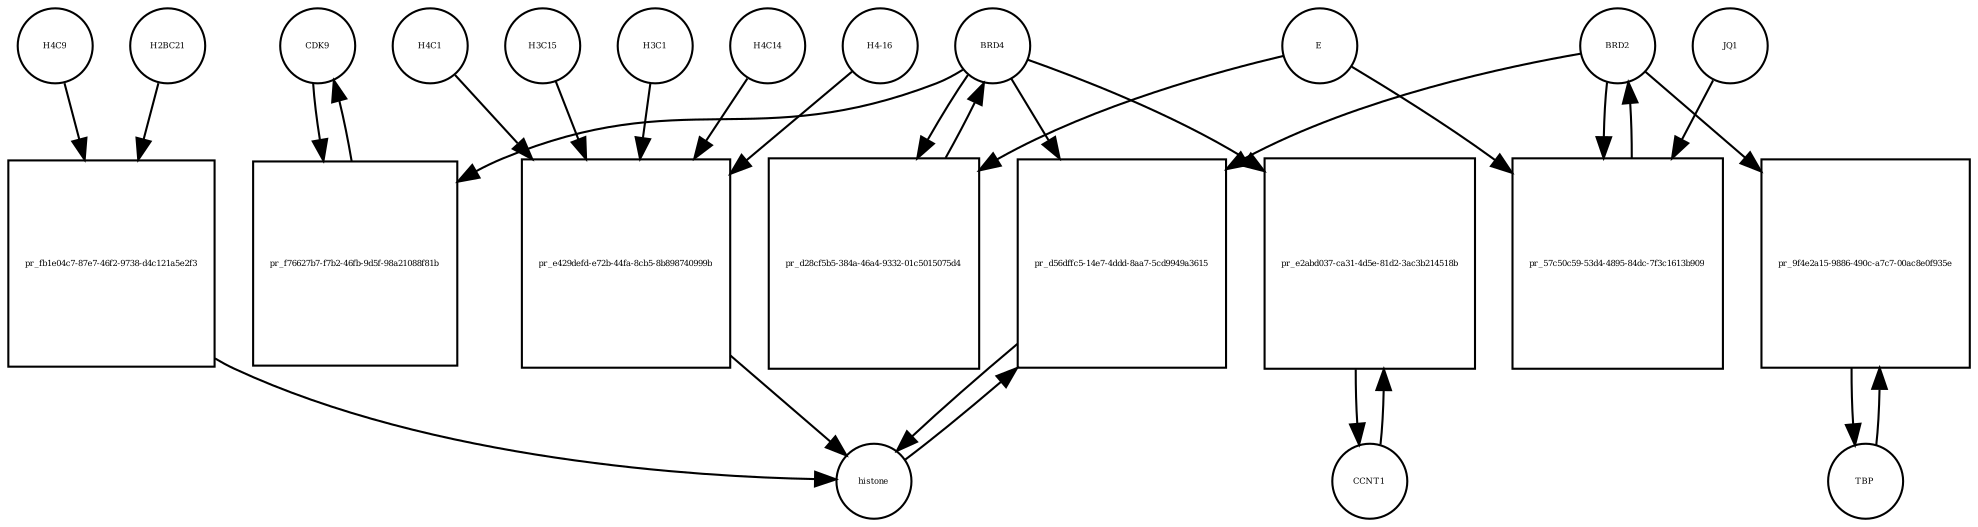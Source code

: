 strict digraph  {
CDK9 [annotation="", bipartite=0, cls=macromolecule, fontsize=4, label=CDK9, shape=circle];
"pr_f76627b7-f7b2-46fb-9d5f-98a21088f81b" [annotation="", bipartite=1, cls=process, fontsize=4, label="pr_f76627b7-f7b2-46fb-9d5f-98a21088f81b", shape=square];
BRD4 [annotation="", bipartite=0, cls=macromolecule, fontsize=4, label=BRD4, shape=circle];
CCNT1 [annotation="", bipartite=0, cls=macromolecule, fontsize=4, label=CCNT1, shape=circle];
"pr_e2abd037-ca31-4d5e-81d2-3ac3b214518b" [annotation="", bipartite=1, cls=process, fontsize=4, label="pr_e2abd037-ca31-4d5e-81d2-3ac3b214518b", shape=square];
histone [annotation="", bipartite=0, cls=complex, fontsize=4, label=histone, shape=circle];
"pr_d56dffc5-14e7-4ddd-8aa7-5cd9949a3615" [annotation="", bipartite=1, cls=process, fontsize=4, label="pr_d56dffc5-14e7-4ddd-8aa7-5cd9949a3615", shape=square];
BRD2 [annotation="", bipartite=0, cls=macromolecule, fontsize=4, label=BRD2, shape=circle];
"pr_d28cf5b5-384a-46a4-9332-01c5015075d4" [annotation="", bipartite=1, cls=process, fontsize=4, label="pr_d28cf5b5-384a-46a4-9332-01c5015075d4", shape=square];
E [annotation=urn_miriam_ncbiprotein_BCD58755, bipartite=0, cls=macromolecule, fontsize=4, label=E, shape=circle];
H4C14 [annotation="", bipartite=0, cls=macromolecule, fontsize=4, label=H4C14, shape=circle];
"pr_e429defd-e72b-44fa-8cb5-8b898740999b" [annotation="", bipartite=1, cls=process, fontsize=4, label="pr_e429defd-e72b-44fa-8cb5-8b898740999b", shape=square];
"H4-16" [annotation="", bipartite=0, cls=macromolecule, fontsize=4, label="H4-16", shape=circle];
H4C1 [annotation="", bipartite=0, cls=macromolecule, fontsize=4, label=H4C1, shape=circle];
H3C15 [annotation="", bipartite=0, cls=macromolecule, fontsize=4, label=H3C15, shape=circle];
H3C1 [annotation="", bipartite=0, cls=macromolecule, fontsize=4, label=H3C1, shape=circle];
"pr_57c50c59-53d4-4895-84dc-7f3c1613b909" [annotation="", bipartite=1, cls=process, fontsize=4, label="pr_57c50c59-53d4-4895-84dc-7f3c1613b909", shape=square];
JQ1 [annotation="", bipartite=0, cls=macromolecule, fontsize=4, label=JQ1, shape=circle];
TBP [annotation="", bipartite=0, cls=macromolecule, fontsize=4, label=TBP, shape=circle];
"pr_9f4e2a15-9886-490c-a7c7-00ac8e0f935e" [annotation="", bipartite=1, cls=process, fontsize=4, label="pr_9f4e2a15-9886-490c-a7c7-00ac8e0f935e", shape=square];
H4C9 [annotation="", bipartite=0, cls=macromolecule, fontsize=4, label=H4C9, shape=circle];
"pr_fb1e04c7-87e7-46f2-9738-d4c121a5e2f3" [annotation="", bipartite=1, cls=process, fontsize=4, label="pr_fb1e04c7-87e7-46f2-9738-d4c121a5e2f3", shape=square];
H2BC21 [annotation="", bipartite=0, cls=macromolecule, fontsize=4, label=H2BC21, shape=circle];
CDK9 -> "pr_f76627b7-f7b2-46fb-9d5f-98a21088f81b"  [annotation="", interaction_type=consumption];
"pr_f76627b7-f7b2-46fb-9d5f-98a21088f81b" -> CDK9  [annotation="", interaction_type=production];
BRD4 -> "pr_f76627b7-f7b2-46fb-9d5f-98a21088f81b"  [annotation=urn_miriam_taxonomy_10090, interaction_type=catalysis];
BRD4 -> "pr_e2abd037-ca31-4d5e-81d2-3ac3b214518b"  [annotation="", interaction_type=catalysis];
BRD4 -> "pr_d56dffc5-14e7-4ddd-8aa7-5cd9949a3615"  [annotation="urn_miriam_doi_10.1038%2Fnsmb.3228.|urn_miriam_doi_10.1016%2Fj.molcel.2008.01.018", interaction_type=catalysis];
BRD4 -> "pr_d28cf5b5-384a-46a4-9332-01c5015075d4"  [annotation="", interaction_type=consumption];
CCNT1 -> "pr_e2abd037-ca31-4d5e-81d2-3ac3b214518b"  [annotation="", interaction_type=consumption];
"pr_e2abd037-ca31-4d5e-81d2-3ac3b214518b" -> CCNT1  [annotation="", interaction_type=production];
histone -> "pr_d56dffc5-14e7-4ddd-8aa7-5cd9949a3615"  [annotation="", interaction_type=consumption];
"pr_d56dffc5-14e7-4ddd-8aa7-5cd9949a3615" -> histone  [annotation="", interaction_type=production];
BRD2 -> "pr_d56dffc5-14e7-4ddd-8aa7-5cd9949a3615"  [annotation="urn_miriam_doi_10.1038%2Fnsmb.3228.|urn_miriam_doi_10.1016%2Fj.molcel.2008.01.018", interaction_type=catalysis];
BRD2 -> "pr_57c50c59-53d4-4895-84dc-7f3c1613b909"  [annotation="", interaction_type=consumption];
BRD2 -> "pr_9f4e2a15-9886-490c-a7c7-00ac8e0f935e"  [annotation="urn_miriam_doi_10.1007%2Fs11010-006-9223-6", interaction_type=catalysis];
"pr_d28cf5b5-384a-46a4-9332-01c5015075d4" -> BRD4  [annotation="", interaction_type=production];
E -> "pr_d28cf5b5-384a-46a4-9332-01c5015075d4"  [annotation="urn_miriam_doi_10.1038%2Fs41586-020-2286-9", interaction_type=inhibition];
E -> "pr_57c50c59-53d4-4895-84dc-7f3c1613b909"  [annotation="urn_miriam_doi_10.1038%2Fs41586-020-2286-9|urn_miriam_doi_10.1080%2F15592294.2018.1469891", interaction_type=inhibition];
H4C14 -> "pr_e429defd-e72b-44fa-8cb5-8b898740999b"  [annotation="", interaction_type=consumption];
"pr_e429defd-e72b-44fa-8cb5-8b898740999b" -> histone  [annotation="", interaction_type=production];
"H4-16" -> "pr_e429defd-e72b-44fa-8cb5-8b898740999b"  [annotation="", interaction_type=consumption];
H4C1 -> "pr_e429defd-e72b-44fa-8cb5-8b898740999b"  [annotation="", interaction_type=consumption];
H3C15 -> "pr_e429defd-e72b-44fa-8cb5-8b898740999b"  [annotation="", interaction_type=consumption];
H3C1 -> "pr_e429defd-e72b-44fa-8cb5-8b898740999b"  [annotation="", interaction_type=consumption];
"pr_57c50c59-53d4-4895-84dc-7f3c1613b909" -> BRD2  [annotation="", interaction_type=production];
JQ1 -> "pr_57c50c59-53d4-4895-84dc-7f3c1613b909"  [annotation="urn_miriam_doi_10.1038%2Fs41586-020-2286-9|urn_miriam_doi_10.1080%2F15592294.2018.1469891", interaction_type=inhibition];
TBP -> "pr_9f4e2a15-9886-490c-a7c7-00ac8e0f935e"  [annotation="", interaction_type=consumption];
"pr_9f4e2a15-9886-490c-a7c7-00ac8e0f935e" -> TBP  [annotation="", interaction_type=production];
H4C9 -> "pr_fb1e04c7-87e7-46f2-9738-d4c121a5e2f3"  [annotation="", interaction_type=consumption];
"pr_fb1e04c7-87e7-46f2-9738-d4c121a5e2f3" -> histone  [annotation="", interaction_type=production];
H2BC21 -> "pr_fb1e04c7-87e7-46f2-9738-d4c121a5e2f3"  [annotation="", interaction_type=consumption];
}
